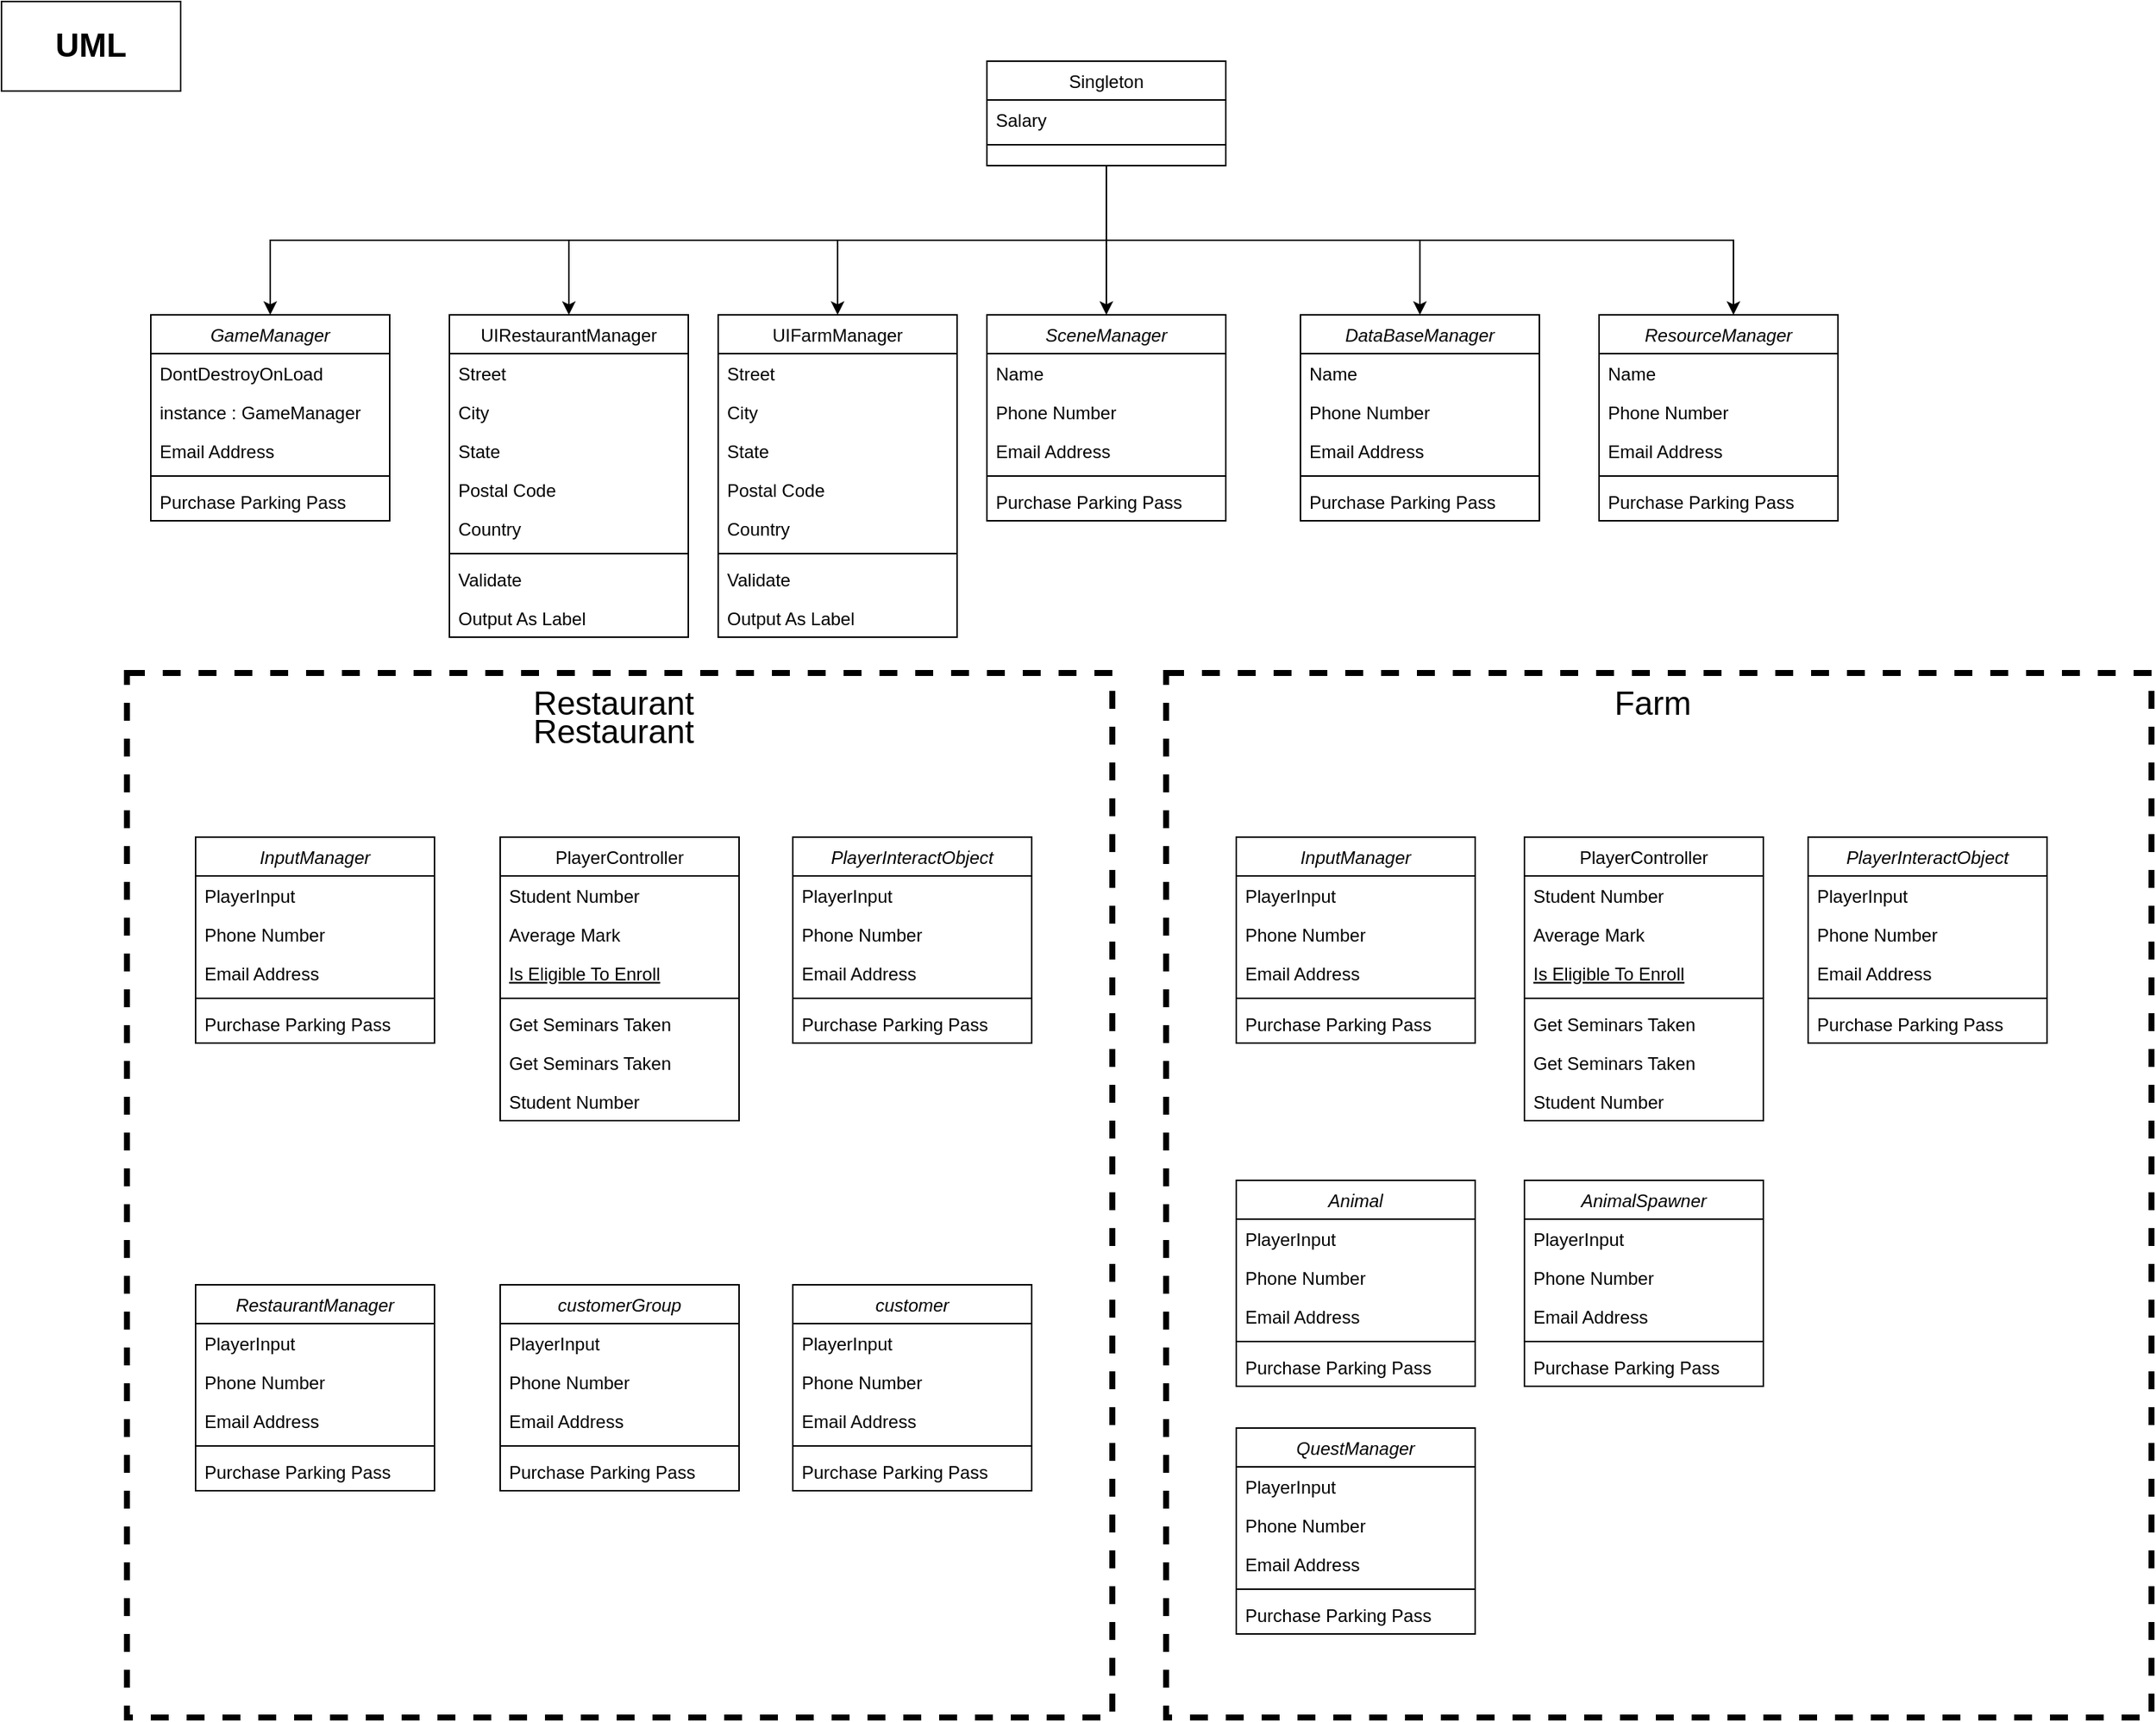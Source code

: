 <mxfile version="20.8.20" type="device"><diagram id="C5RBs43oDa-KdzZeNtuy" name="Page-1"><mxGraphModel dx="1475" dy="1717" grid="1" gridSize="10" guides="1" tooltips="1" connect="1" arrows="1" fold="1" page="1" pageScale="1" pageWidth="827" pageHeight="1169" math="0" shadow="0"><root><mxCell id="WIyWlLk6GJQsqaUBKTNV-0"/><mxCell id="WIyWlLk6GJQsqaUBKTNV-1" parent="WIyWlLk6GJQsqaUBKTNV-0"/><mxCell id="SnCFia6IntzCa5V1zGPQ-67" value="" style="rounded=0;whiteSpace=wrap;html=1;fontSize=22;fillColor=none;dashed=1;strokeWidth=4;" vertex="1" parent="WIyWlLk6GJQsqaUBKTNV-1"><mxGeometry x="780" y="450" width="660" height="700" as="geometry"/></mxCell><mxCell id="zkfFHV4jXpPFQw0GAbJ--0" value="InputManager" style="swimlane;fontStyle=2;align=center;verticalAlign=top;childLayout=stackLayout;horizontal=1;startSize=26;horizontalStack=0;resizeParent=1;resizeLast=0;collapsible=1;marginBottom=0;rounded=0;shadow=0;strokeWidth=1;" parent="WIyWlLk6GJQsqaUBKTNV-1" vertex="1"><mxGeometry x="130" y="560" width="160" height="138" as="geometry"><mxRectangle x="230" y="140" width="160" height="26" as="alternateBounds"/></mxGeometry></mxCell><mxCell id="zkfFHV4jXpPFQw0GAbJ--1" value="PlayerInput" style="text;align=left;verticalAlign=top;spacingLeft=4;spacingRight=4;overflow=hidden;rotatable=0;points=[[0,0.5],[1,0.5]];portConstraint=eastwest;" parent="zkfFHV4jXpPFQw0GAbJ--0" vertex="1"><mxGeometry y="26" width="160" height="26" as="geometry"/></mxCell><mxCell id="zkfFHV4jXpPFQw0GAbJ--2" value="Phone Number" style="text;align=left;verticalAlign=top;spacingLeft=4;spacingRight=4;overflow=hidden;rotatable=0;points=[[0,0.5],[1,0.5]];portConstraint=eastwest;rounded=0;shadow=0;html=0;" parent="zkfFHV4jXpPFQw0GAbJ--0" vertex="1"><mxGeometry y="52" width="160" height="26" as="geometry"/></mxCell><mxCell id="zkfFHV4jXpPFQw0GAbJ--3" value="Email Address" style="text;align=left;verticalAlign=top;spacingLeft=4;spacingRight=4;overflow=hidden;rotatable=0;points=[[0,0.5],[1,0.5]];portConstraint=eastwest;rounded=0;shadow=0;html=0;" parent="zkfFHV4jXpPFQw0GAbJ--0" vertex="1"><mxGeometry y="78" width="160" height="26" as="geometry"/></mxCell><mxCell id="zkfFHV4jXpPFQw0GAbJ--4" value="" style="line;html=1;strokeWidth=1;align=left;verticalAlign=middle;spacingTop=-1;spacingLeft=3;spacingRight=3;rotatable=0;labelPosition=right;points=[];portConstraint=eastwest;" parent="zkfFHV4jXpPFQw0GAbJ--0" vertex="1"><mxGeometry y="104" width="160" height="8" as="geometry"/></mxCell><mxCell id="zkfFHV4jXpPFQw0GAbJ--5" value="Purchase Parking Pass" style="text;align=left;verticalAlign=top;spacingLeft=4;spacingRight=4;overflow=hidden;rotatable=0;points=[[0,0.5],[1,0.5]];portConstraint=eastwest;" parent="zkfFHV4jXpPFQw0GAbJ--0" vertex="1"><mxGeometry y="112" width="160" height="26" as="geometry"/></mxCell><mxCell id="zkfFHV4jXpPFQw0GAbJ--6" value="PlayerController" style="swimlane;fontStyle=0;align=center;verticalAlign=top;childLayout=stackLayout;horizontal=1;startSize=26;horizontalStack=0;resizeParent=1;resizeLast=0;collapsible=1;marginBottom=0;rounded=0;shadow=0;strokeWidth=1;" parent="WIyWlLk6GJQsqaUBKTNV-1" vertex="1"><mxGeometry x="334" y="560" width="160" height="190" as="geometry"><mxRectangle x="130" y="380" width="160" height="26" as="alternateBounds"/></mxGeometry></mxCell><mxCell id="zkfFHV4jXpPFQw0GAbJ--7" value="Student Number" style="text;align=left;verticalAlign=top;spacingLeft=4;spacingRight=4;overflow=hidden;rotatable=0;points=[[0,0.5],[1,0.5]];portConstraint=eastwest;" parent="zkfFHV4jXpPFQw0GAbJ--6" vertex="1"><mxGeometry y="26" width="160" height="26" as="geometry"/></mxCell><mxCell id="zkfFHV4jXpPFQw0GAbJ--8" value="Average Mark" style="text;align=left;verticalAlign=top;spacingLeft=4;spacingRight=4;overflow=hidden;rotatable=0;points=[[0,0.5],[1,0.5]];portConstraint=eastwest;rounded=0;shadow=0;html=0;" parent="zkfFHV4jXpPFQw0GAbJ--6" vertex="1"><mxGeometry y="52" width="160" height="26" as="geometry"/></mxCell><mxCell id="zkfFHV4jXpPFQw0GAbJ--10" value="Is Eligible To Enroll" style="text;align=left;verticalAlign=top;spacingLeft=4;spacingRight=4;overflow=hidden;rotatable=0;points=[[0,0.5],[1,0.5]];portConstraint=eastwest;fontStyle=4" parent="zkfFHV4jXpPFQw0GAbJ--6" vertex="1"><mxGeometry y="78" width="160" height="26" as="geometry"/></mxCell><mxCell id="zkfFHV4jXpPFQw0GAbJ--9" value="" style="line;html=1;strokeWidth=1;align=left;verticalAlign=middle;spacingTop=-1;spacingLeft=3;spacingRight=3;rotatable=0;labelPosition=right;points=[];portConstraint=eastwest;" parent="zkfFHV4jXpPFQw0GAbJ--6" vertex="1"><mxGeometry y="104" width="160" height="8" as="geometry"/></mxCell><mxCell id="zkfFHV4jXpPFQw0GAbJ--11" value="Get Seminars Taken" style="text;align=left;verticalAlign=top;spacingLeft=4;spacingRight=4;overflow=hidden;rotatable=0;points=[[0,0.5],[1,0.5]];portConstraint=eastwest;" parent="zkfFHV4jXpPFQw0GAbJ--6" vertex="1"><mxGeometry y="112" width="160" height="26" as="geometry"/></mxCell><mxCell id="SnCFia6IntzCa5V1zGPQ-64" value="Get Seminars Taken" style="text;align=left;verticalAlign=top;spacingLeft=4;spacingRight=4;overflow=hidden;rotatable=0;points=[[0,0.5],[1,0.5]];portConstraint=eastwest;" vertex="1" parent="zkfFHV4jXpPFQw0GAbJ--6"><mxGeometry y="138" width="160" height="26" as="geometry"/></mxCell><mxCell id="SnCFia6IntzCa5V1zGPQ-66" value="Student Number" style="text;align=left;verticalAlign=top;spacingLeft=4;spacingRight=4;overflow=hidden;rotatable=0;points=[[0,0.5],[1,0.5]];portConstraint=eastwest;" vertex="1" parent="zkfFHV4jXpPFQw0GAbJ--6"><mxGeometry y="164" width="160" height="26" as="geometry"/></mxCell><mxCell id="SnCFia6IntzCa5V1zGPQ-23" style="edgeStyle=orthogonalEdgeStyle;rounded=0;orthogonalLoop=1;jettySize=auto;html=1;entryX=0.5;entryY=0;entryDx=0;entryDy=0;fontSize=22;" edge="1" parent="WIyWlLk6GJQsqaUBKTNV-1" source="zkfFHV4jXpPFQw0GAbJ--13" target="SnCFia6IntzCa5V1zGPQ-1"><mxGeometry relative="1" as="geometry"><Array as="points"><mxPoint x="740" y="160"/><mxPoint x="180" y="160"/></Array></mxGeometry></mxCell><mxCell id="SnCFia6IntzCa5V1zGPQ-24" style="edgeStyle=orthogonalEdgeStyle;rounded=0;orthogonalLoop=1;jettySize=auto;html=1;entryX=0.5;entryY=0;entryDx=0;entryDy=0;fontSize=22;" edge="1" parent="WIyWlLk6GJQsqaUBKTNV-1" source="zkfFHV4jXpPFQw0GAbJ--13" target="SnCFia6IntzCa5V1zGPQ-7"><mxGeometry relative="1" as="geometry"><Array as="points"><mxPoint x="740" y="160"/><mxPoint x="380" y="160"/></Array></mxGeometry></mxCell><mxCell id="SnCFia6IntzCa5V1zGPQ-25" style="edgeStyle=orthogonalEdgeStyle;rounded=0;orthogonalLoop=1;jettySize=auto;html=1;fontSize=22;entryX=0.5;entryY=0;entryDx=0;entryDy=0;" edge="1" parent="WIyWlLk6GJQsqaUBKTNV-1" source="zkfFHV4jXpPFQw0GAbJ--13" target="SnCFia6IntzCa5V1zGPQ-16"><mxGeometry relative="1" as="geometry"><Array as="points"><mxPoint x="740" y="120"/><mxPoint x="740" y="120"/></Array></mxGeometry></mxCell><mxCell id="SnCFia6IntzCa5V1zGPQ-32" style="edgeStyle=orthogonalEdgeStyle;rounded=0;orthogonalLoop=1;jettySize=auto;html=1;entryX=0.5;entryY=0;entryDx=0;entryDy=0;fontSize=22;" edge="1" parent="WIyWlLk6GJQsqaUBKTNV-1" source="zkfFHV4jXpPFQw0GAbJ--13" target="SnCFia6IntzCa5V1zGPQ-26"><mxGeometry relative="1" as="geometry"><Array as="points"><mxPoint x="740" y="160"/><mxPoint x="950" y="160"/></Array></mxGeometry></mxCell><mxCell id="SnCFia6IntzCa5V1zGPQ-39" style="edgeStyle=orthogonalEdgeStyle;rounded=0;orthogonalLoop=1;jettySize=auto;html=1;fontSize=22;" edge="1" parent="WIyWlLk6GJQsqaUBKTNV-1" source="zkfFHV4jXpPFQw0GAbJ--13" target="SnCFia6IntzCa5V1zGPQ-33"><mxGeometry relative="1" as="geometry"><Array as="points"><mxPoint x="740" y="160"/><mxPoint x="1160" y="160"/></Array></mxGeometry></mxCell><mxCell id="SnCFia6IntzCa5V1zGPQ-55" style="edgeStyle=orthogonalEdgeStyle;rounded=0;orthogonalLoop=1;jettySize=auto;html=1;entryX=0.5;entryY=0;entryDx=0;entryDy=0;fontSize=22;" edge="1" parent="WIyWlLk6GJQsqaUBKTNV-1" source="zkfFHV4jXpPFQw0GAbJ--13" target="SnCFia6IntzCa5V1zGPQ-46"><mxGeometry relative="1" as="geometry"><Array as="points"><mxPoint x="740" y="160"/><mxPoint x="560" y="160"/></Array></mxGeometry></mxCell><mxCell id="zkfFHV4jXpPFQw0GAbJ--13" value="Singleton" style="swimlane;fontStyle=0;align=center;verticalAlign=top;childLayout=stackLayout;horizontal=1;startSize=26;horizontalStack=0;resizeParent=1;resizeLast=0;collapsible=1;marginBottom=0;rounded=0;shadow=0;strokeWidth=1;" parent="WIyWlLk6GJQsqaUBKTNV-1" vertex="1"><mxGeometry x="660" y="40" width="160" height="70" as="geometry"><mxRectangle x="340" y="380" width="170" height="26" as="alternateBounds"/></mxGeometry></mxCell><mxCell id="zkfFHV4jXpPFQw0GAbJ--14" value="Salary" style="text;align=left;verticalAlign=top;spacingLeft=4;spacingRight=4;overflow=hidden;rotatable=0;points=[[0,0.5],[1,0.5]];portConstraint=eastwest;" parent="zkfFHV4jXpPFQw0GAbJ--13" vertex="1"><mxGeometry y="26" width="160" height="26" as="geometry"/></mxCell><mxCell id="zkfFHV4jXpPFQw0GAbJ--15" value="" style="line;html=1;strokeWidth=1;align=left;verticalAlign=middle;spacingTop=-1;spacingLeft=3;spacingRight=3;rotatable=0;labelPosition=right;points=[];portConstraint=eastwest;" parent="zkfFHV4jXpPFQw0GAbJ--13" vertex="1"><mxGeometry y="52" width="160" height="8" as="geometry"/></mxCell><mxCell id="SnCFia6IntzCa5V1zGPQ-0" value="UML" style="rounded=0;whiteSpace=wrap;html=1;fontSize=22;fontStyle=1" vertex="1" parent="WIyWlLk6GJQsqaUBKTNV-1"><mxGeometry width="120" height="60" as="geometry"/></mxCell><mxCell id="SnCFia6IntzCa5V1zGPQ-1" value="GameManager&#10;" style="swimlane;fontStyle=2;align=center;verticalAlign=top;childLayout=stackLayout;horizontal=1;startSize=26;horizontalStack=0;resizeParent=1;resizeLast=0;collapsible=1;marginBottom=0;rounded=0;shadow=0;strokeWidth=1;" vertex="1" parent="WIyWlLk6GJQsqaUBKTNV-1"><mxGeometry x="100" y="210" width="160" height="138" as="geometry"><mxRectangle x="230" y="140" width="160" height="26" as="alternateBounds"/></mxGeometry></mxCell><mxCell id="SnCFia6IntzCa5V1zGPQ-3" value="DontDestroyOnLoad" style="text;align=left;verticalAlign=top;spacingLeft=4;spacingRight=4;overflow=hidden;rotatable=0;points=[[0,0.5],[1,0.5]];portConstraint=eastwest;rounded=0;shadow=0;html=0;" vertex="1" parent="SnCFia6IntzCa5V1zGPQ-1"><mxGeometry y="26" width="160" height="26" as="geometry"/></mxCell><mxCell id="SnCFia6IntzCa5V1zGPQ-2" value="instance : GameManager" style="text;align=left;verticalAlign=top;spacingLeft=4;spacingRight=4;overflow=hidden;rotatable=0;points=[[0,0.5],[1,0.5]];portConstraint=eastwest;" vertex="1" parent="SnCFia6IntzCa5V1zGPQ-1"><mxGeometry y="52" width="160" height="26" as="geometry"/></mxCell><mxCell id="SnCFia6IntzCa5V1zGPQ-4" value="Email Address" style="text;align=left;verticalAlign=top;spacingLeft=4;spacingRight=4;overflow=hidden;rotatable=0;points=[[0,0.5],[1,0.5]];portConstraint=eastwest;rounded=0;shadow=0;html=0;" vertex="1" parent="SnCFia6IntzCa5V1zGPQ-1"><mxGeometry y="78" width="160" height="26" as="geometry"/></mxCell><mxCell id="SnCFia6IntzCa5V1zGPQ-5" value="" style="line;html=1;strokeWidth=1;align=left;verticalAlign=middle;spacingTop=-1;spacingLeft=3;spacingRight=3;rotatable=0;labelPosition=right;points=[];portConstraint=eastwest;" vertex="1" parent="SnCFia6IntzCa5V1zGPQ-1"><mxGeometry y="104" width="160" height="8" as="geometry"/></mxCell><mxCell id="SnCFia6IntzCa5V1zGPQ-6" value="Purchase Parking Pass" style="text;align=left;verticalAlign=top;spacingLeft=4;spacingRight=4;overflow=hidden;rotatable=0;points=[[0,0.5],[1,0.5]];portConstraint=eastwest;" vertex="1" parent="SnCFia6IntzCa5V1zGPQ-1"><mxGeometry y="112" width="160" height="26" as="geometry"/></mxCell><mxCell id="SnCFia6IntzCa5V1zGPQ-7" value="UIRestaurantManager&#10;" style="swimlane;fontStyle=0;align=center;verticalAlign=top;childLayout=stackLayout;horizontal=1;startSize=26;horizontalStack=0;resizeParent=1;resizeLast=0;collapsible=1;marginBottom=0;rounded=0;shadow=0;strokeWidth=1;" vertex="1" parent="WIyWlLk6GJQsqaUBKTNV-1"><mxGeometry x="300" y="210" width="160" height="216" as="geometry"><mxRectangle x="550" y="140" width="160" height="26" as="alternateBounds"/></mxGeometry></mxCell><mxCell id="SnCFia6IntzCa5V1zGPQ-8" value="Street" style="text;align=left;verticalAlign=top;spacingLeft=4;spacingRight=4;overflow=hidden;rotatable=0;points=[[0,0.5],[1,0.5]];portConstraint=eastwest;" vertex="1" parent="SnCFia6IntzCa5V1zGPQ-7"><mxGeometry y="26" width="160" height="26" as="geometry"/></mxCell><mxCell id="SnCFia6IntzCa5V1zGPQ-9" value="City" style="text;align=left;verticalAlign=top;spacingLeft=4;spacingRight=4;overflow=hidden;rotatable=0;points=[[0,0.5],[1,0.5]];portConstraint=eastwest;rounded=0;shadow=0;html=0;" vertex="1" parent="SnCFia6IntzCa5V1zGPQ-7"><mxGeometry y="52" width="160" height="26" as="geometry"/></mxCell><mxCell id="SnCFia6IntzCa5V1zGPQ-10" value="State" style="text;align=left;verticalAlign=top;spacingLeft=4;spacingRight=4;overflow=hidden;rotatable=0;points=[[0,0.5],[1,0.5]];portConstraint=eastwest;rounded=0;shadow=0;html=0;" vertex="1" parent="SnCFia6IntzCa5V1zGPQ-7"><mxGeometry y="78" width="160" height="26" as="geometry"/></mxCell><mxCell id="SnCFia6IntzCa5V1zGPQ-11" value="Postal Code" style="text;align=left;verticalAlign=top;spacingLeft=4;spacingRight=4;overflow=hidden;rotatable=0;points=[[0,0.5],[1,0.5]];portConstraint=eastwest;rounded=0;shadow=0;html=0;" vertex="1" parent="SnCFia6IntzCa5V1zGPQ-7"><mxGeometry y="104" width="160" height="26" as="geometry"/></mxCell><mxCell id="SnCFia6IntzCa5V1zGPQ-12" value="Country" style="text;align=left;verticalAlign=top;spacingLeft=4;spacingRight=4;overflow=hidden;rotatable=0;points=[[0,0.5],[1,0.5]];portConstraint=eastwest;rounded=0;shadow=0;html=0;" vertex="1" parent="SnCFia6IntzCa5V1zGPQ-7"><mxGeometry y="130" width="160" height="26" as="geometry"/></mxCell><mxCell id="SnCFia6IntzCa5V1zGPQ-13" value="" style="line;html=1;strokeWidth=1;align=left;verticalAlign=middle;spacingTop=-1;spacingLeft=3;spacingRight=3;rotatable=0;labelPosition=right;points=[];portConstraint=eastwest;" vertex="1" parent="SnCFia6IntzCa5V1zGPQ-7"><mxGeometry y="156" width="160" height="8" as="geometry"/></mxCell><mxCell id="SnCFia6IntzCa5V1zGPQ-14" value="Validate" style="text;align=left;verticalAlign=top;spacingLeft=4;spacingRight=4;overflow=hidden;rotatable=0;points=[[0,0.5],[1,0.5]];portConstraint=eastwest;" vertex="1" parent="SnCFia6IntzCa5V1zGPQ-7"><mxGeometry y="164" width="160" height="26" as="geometry"/></mxCell><mxCell id="SnCFia6IntzCa5V1zGPQ-15" value="Output As Label" style="text;align=left;verticalAlign=top;spacingLeft=4;spacingRight=4;overflow=hidden;rotatable=0;points=[[0,0.5],[1,0.5]];portConstraint=eastwest;" vertex="1" parent="SnCFia6IntzCa5V1zGPQ-7"><mxGeometry y="190" width="160" height="26" as="geometry"/></mxCell><mxCell id="SnCFia6IntzCa5V1zGPQ-16" value="SceneManager" style="swimlane;fontStyle=2;align=center;verticalAlign=top;childLayout=stackLayout;horizontal=1;startSize=26;horizontalStack=0;resizeParent=1;resizeLast=0;collapsible=1;marginBottom=0;rounded=0;shadow=0;strokeWidth=1;" vertex="1" parent="WIyWlLk6GJQsqaUBKTNV-1"><mxGeometry x="660" y="210" width="160" height="138" as="geometry"><mxRectangle x="230" y="140" width="160" height="26" as="alternateBounds"/></mxGeometry></mxCell><mxCell id="SnCFia6IntzCa5V1zGPQ-17" value="Name" style="text;align=left;verticalAlign=top;spacingLeft=4;spacingRight=4;overflow=hidden;rotatable=0;points=[[0,0.5],[1,0.5]];portConstraint=eastwest;" vertex="1" parent="SnCFia6IntzCa5V1zGPQ-16"><mxGeometry y="26" width="160" height="26" as="geometry"/></mxCell><mxCell id="SnCFia6IntzCa5V1zGPQ-18" value="Phone Number" style="text;align=left;verticalAlign=top;spacingLeft=4;spacingRight=4;overflow=hidden;rotatable=0;points=[[0,0.5],[1,0.5]];portConstraint=eastwest;rounded=0;shadow=0;html=0;" vertex="1" parent="SnCFia6IntzCa5V1zGPQ-16"><mxGeometry y="52" width="160" height="26" as="geometry"/></mxCell><mxCell id="SnCFia6IntzCa5V1zGPQ-19" value="Email Address" style="text;align=left;verticalAlign=top;spacingLeft=4;spacingRight=4;overflow=hidden;rotatable=0;points=[[0,0.5],[1,0.5]];portConstraint=eastwest;rounded=0;shadow=0;html=0;" vertex="1" parent="SnCFia6IntzCa5V1zGPQ-16"><mxGeometry y="78" width="160" height="26" as="geometry"/></mxCell><mxCell id="SnCFia6IntzCa5V1zGPQ-20" value="" style="line;html=1;strokeWidth=1;align=left;verticalAlign=middle;spacingTop=-1;spacingLeft=3;spacingRight=3;rotatable=0;labelPosition=right;points=[];portConstraint=eastwest;" vertex="1" parent="SnCFia6IntzCa5V1zGPQ-16"><mxGeometry y="104" width="160" height="8" as="geometry"/></mxCell><mxCell id="SnCFia6IntzCa5V1zGPQ-21" value="Purchase Parking Pass" style="text;align=left;verticalAlign=top;spacingLeft=4;spacingRight=4;overflow=hidden;rotatable=0;points=[[0,0.5],[1,0.5]];portConstraint=eastwest;" vertex="1" parent="SnCFia6IntzCa5V1zGPQ-16"><mxGeometry y="112" width="160" height="26" as="geometry"/></mxCell><mxCell id="SnCFia6IntzCa5V1zGPQ-26" value="DataBaseManager" style="swimlane;fontStyle=2;align=center;verticalAlign=top;childLayout=stackLayout;horizontal=1;startSize=26;horizontalStack=0;resizeParent=1;resizeLast=0;collapsible=1;marginBottom=0;rounded=0;shadow=0;strokeWidth=1;" vertex="1" parent="WIyWlLk6GJQsqaUBKTNV-1"><mxGeometry x="870" y="210" width="160" height="138" as="geometry"><mxRectangle x="230" y="140" width="160" height="26" as="alternateBounds"/></mxGeometry></mxCell><mxCell id="SnCFia6IntzCa5V1zGPQ-27" value="Name" style="text;align=left;verticalAlign=top;spacingLeft=4;spacingRight=4;overflow=hidden;rotatable=0;points=[[0,0.5],[1,0.5]];portConstraint=eastwest;" vertex="1" parent="SnCFia6IntzCa5V1zGPQ-26"><mxGeometry y="26" width="160" height="26" as="geometry"/></mxCell><mxCell id="SnCFia6IntzCa5V1zGPQ-28" value="Phone Number" style="text;align=left;verticalAlign=top;spacingLeft=4;spacingRight=4;overflow=hidden;rotatable=0;points=[[0,0.5],[1,0.5]];portConstraint=eastwest;rounded=0;shadow=0;html=0;" vertex="1" parent="SnCFia6IntzCa5V1zGPQ-26"><mxGeometry y="52" width="160" height="26" as="geometry"/></mxCell><mxCell id="SnCFia6IntzCa5V1zGPQ-29" value="Email Address" style="text;align=left;verticalAlign=top;spacingLeft=4;spacingRight=4;overflow=hidden;rotatable=0;points=[[0,0.5],[1,0.5]];portConstraint=eastwest;rounded=0;shadow=0;html=0;" vertex="1" parent="SnCFia6IntzCa5V1zGPQ-26"><mxGeometry y="78" width="160" height="26" as="geometry"/></mxCell><mxCell id="SnCFia6IntzCa5V1zGPQ-30" value="" style="line;html=1;strokeWidth=1;align=left;verticalAlign=middle;spacingTop=-1;spacingLeft=3;spacingRight=3;rotatable=0;labelPosition=right;points=[];portConstraint=eastwest;" vertex="1" parent="SnCFia6IntzCa5V1zGPQ-26"><mxGeometry y="104" width="160" height="8" as="geometry"/></mxCell><mxCell id="SnCFia6IntzCa5V1zGPQ-31" value="Purchase Parking Pass" style="text;align=left;verticalAlign=top;spacingLeft=4;spacingRight=4;overflow=hidden;rotatable=0;points=[[0,0.5],[1,0.5]];portConstraint=eastwest;" vertex="1" parent="SnCFia6IntzCa5V1zGPQ-26"><mxGeometry y="112" width="160" height="26" as="geometry"/></mxCell><mxCell id="SnCFia6IntzCa5V1zGPQ-33" value="ResourceManager" style="swimlane;fontStyle=2;align=center;verticalAlign=top;childLayout=stackLayout;horizontal=1;startSize=26;horizontalStack=0;resizeParent=1;resizeLast=0;collapsible=1;marginBottom=0;rounded=0;shadow=0;strokeWidth=1;" vertex="1" parent="WIyWlLk6GJQsqaUBKTNV-1"><mxGeometry x="1070" y="210" width="160" height="138" as="geometry"><mxRectangle x="230" y="140" width="160" height="26" as="alternateBounds"/></mxGeometry></mxCell><mxCell id="SnCFia6IntzCa5V1zGPQ-34" value="Name" style="text;align=left;verticalAlign=top;spacingLeft=4;spacingRight=4;overflow=hidden;rotatable=0;points=[[0,0.5],[1,0.5]];portConstraint=eastwest;" vertex="1" parent="SnCFia6IntzCa5V1zGPQ-33"><mxGeometry y="26" width="160" height="26" as="geometry"/></mxCell><mxCell id="SnCFia6IntzCa5V1zGPQ-35" value="Phone Number" style="text;align=left;verticalAlign=top;spacingLeft=4;spacingRight=4;overflow=hidden;rotatable=0;points=[[0,0.5],[1,0.5]];portConstraint=eastwest;rounded=0;shadow=0;html=0;" vertex="1" parent="SnCFia6IntzCa5V1zGPQ-33"><mxGeometry y="52" width="160" height="26" as="geometry"/></mxCell><mxCell id="SnCFia6IntzCa5V1zGPQ-36" value="Email Address" style="text;align=left;verticalAlign=top;spacingLeft=4;spacingRight=4;overflow=hidden;rotatable=0;points=[[0,0.5],[1,0.5]];portConstraint=eastwest;rounded=0;shadow=0;html=0;" vertex="1" parent="SnCFia6IntzCa5V1zGPQ-33"><mxGeometry y="78" width="160" height="26" as="geometry"/></mxCell><mxCell id="SnCFia6IntzCa5V1zGPQ-37" value="" style="line;html=1;strokeWidth=1;align=left;verticalAlign=middle;spacingTop=-1;spacingLeft=3;spacingRight=3;rotatable=0;labelPosition=right;points=[];portConstraint=eastwest;" vertex="1" parent="SnCFia6IntzCa5V1zGPQ-33"><mxGeometry y="104" width="160" height="8" as="geometry"/></mxCell><mxCell id="SnCFia6IntzCa5V1zGPQ-38" value="Purchase Parking Pass" style="text;align=left;verticalAlign=top;spacingLeft=4;spacingRight=4;overflow=hidden;rotatable=0;points=[[0,0.5],[1,0.5]];portConstraint=eastwest;" vertex="1" parent="SnCFia6IntzCa5V1zGPQ-33"><mxGeometry y="112" width="160" height="26" as="geometry"/></mxCell><mxCell id="SnCFia6IntzCa5V1zGPQ-40" value="InputManager" style="swimlane;fontStyle=2;align=center;verticalAlign=top;childLayout=stackLayout;horizontal=1;startSize=26;horizontalStack=0;resizeParent=1;resizeLast=0;collapsible=1;marginBottom=0;rounded=0;shadow=0;strokeWidth=1;" vertex="1" parent="WIyWlLk6GJQsqaUBKTNV-1"><mxGeometry x="827" y="560" width="160" height="138" as="geometry"><mxRectangle x="230" y="140" width="160" height="26" as="alternateBounds"/></mxGeometry></mxCell><mxCell id="SnCFia6IntzCa5V1zGPQ-41" value="PlayerInput" style="text;align=left;verticalAlign=top;spacingLeft=4;spacingRight=4;overflow=hidden;rotatable=0;points=[[0,0.5],[1,0.5]];portConstraint=eastwest;" vertex="1" parent="SnCFia6IntzCa5V1zGPQ-40"><mxGeometry y="26" width="160" height="26" as="geometry"/></mxCell><mxCell id="SnCFia6IntzCa5V1zGPQ-42" value="Phone Number" style="text;align=left;verticalAlign=top;spacingLeft=4;spacingRight=4;overflow=hidden;rotatable=0;points=[[0,0.5],[1,0.5]];portConstraint=eastwest;rounded=0;shadow=0;html=0;" vertex="1" parent="SnCFia6IntzCa5V1zGPQ-40"><mxGeometry y="52" width="160" height="26" as="geometry"/></mxCell><mxCell id="SnCFia6IntzCa5V1zGPQ-43" value="Email Address" style="text;align=left;verticalAlign=top;spacingLeft=4;spacingRight=4;overflow=hidden;rotatable=0;points=[[0,0.5],[1,0.5]];portConstraint=eastwest;rounded=0;shadow=0;html=0;" vertex="1" parent="SnCFia6IntzCa5V1zGPQ-40"><mxGeometry y="78" width="160" height="26" as="geometry"/></mxCell><mxCell id="SnCFia6IntzCa5V1zGPQ-44" value="" style="line;html=1;strokeWidth=1;align=left;verticalAlign=middle;spacingTop=-1;spacingLeft=3;spacingRight=3;rotatable=0;labelPosition=right;points=[];portConstraint=eastwest;" vertex="1" parent="SnCFia6IntzCa5V1zGPQ-40"><mxGeometry y="104" width="160" height="8" as="geometry"/></mxCell><mxCell id="SnCFia6IntzCa5V1zGPQ-45" value="Purchase Parking Pass" style="text;align=left;verticalAlign=top;spacingLeft=4;spacingRight=4;overflow=hidden;rotatable=0;points=[[0,0.5],[1,0.5]];portConstraint=eastwest;" vertex="1" parent="SnCFia6IntzCa5V1zGPQ-40"><mxGeometry y="112" width="160" height="26" as="geometry"/></mxCell><mxCell id="SnCFia6IntzCa5V1zGPQ-46" value="UIFarmManager&#10;" style="swimlane;fontStyle=0;align=center;verticalAlign=top;childLayout=stackLayout;horizontal=1;startSize=26;horizontalStack=0;resizeParent=1;resizeLast=0;collapsible=1;marginBottom=0;rounded=0;shadow=0;strokeWidth=1;" vertex="1" parent="WIyWlLk6GJQsqaUBKTNV-1"><mxGeometry x="480" y="210" width="160" height="216" as="geometry"><mxRectangle x="550" y="140" width="160" height="26" as="alternateBounds"/></mxGeometry></mxCell><mxCell id="SnCFia6IntzCa5V1zGPQ-47" value="Street" style="text;align=left;verticalAlign=top;spacingLeft=4;spacingRight=4;overflow=hidden;rotatable=0;points=[[0,0.5],[1,0.5]];portConstraint=eastwest;" vertex="1" parent="SnCFia6IntzCa5V1zGPQ-46"><mxGeometry y="26" width="160" height="26" as="geometry"/></mxCell><mxCell id="SnCFia6IntzCa5V1zGPQ-48" value="City" style="text;align=left;verticalAlign=top;spacingLeft=4;spacingRight=4;overflow=hidden;rotatable=0;points=[[0,0.5],[1,0.5]];portConstraint=eastwest;rounded=0;shadow=0;html=0;" vertex="1" parent="SnCFia6IntzCa5V1zGPQ-46"><mxGeometry y="52" width="160" height="26" as="geometry"/></mxCell><mxCell id="SnCFia6IntzCa5V1zGPQ-49" value="State" style="text;align=left;verticalAlign=top;spacingLeft=4;spacingRight=4;overflow=hidden;rotatable=0;points=[[0,0.5],[1,0.5]];portConstraint=eastwest;rounded=0;shadow=0;html=0;" vertex="1" parent="SnCFia6IntzCa5V1zGPQ-46"><mxGeometry y="78" width="160" height="26" as="geometry"/></mxCell><mxCell id="SnCFia6IntzCa5V1zGPQ-50" value="Postal Code" style="text;align=left;verticalAlign=top;spacingLeft=4;spacingRight=4;overflow=hidden;rotatable=0;points=[[0,0.5],[1,0.5]];portConstraint=eastwest;rounded=0;shadow=0;html=0;" vertex="1" parent="SnCFia6IntzCa5V1zGPQ-46"><mxGeometry y="104" width="160" height="26" as="geometry"/></mxCell><mxCell id="SnCFia6IntzCa5V1zGPQ-51" value="Country" style="text;align=left;verticalAlign=top;spacingLeft=4;spacingRight=4;overflow=hidden;rotatable=0;points=[[0,0.5],[1,0.5]];portConstraint=eastwest;rounded=0;shadow=0;html=0;" vertex="1" parent="SnCFia6IntzCa5V1zGPQ-46"><mxGeometry y="130" width="160" height="26" as="geometry"/></mxCell><mxCell id="SnCFia6IntzCa5V1zGPQ-52" value="" style="line;html=1;strokeWidth=1;align=left;verticalAlign=middle;spacingTop=-1;spacingLeft=3;spacingRight=3;rotatable=0;labelPosition=right;points=[];portConstraint=eastwest;" vertex="1" parent="SnCFia6IntzCa5V1zGPQ-46"><mxGeometry y="156" width="160" height="8" as="geometry"/></mxCell><mxCell id="SnCFia6IntzCa5V1zGPQ-53" value="Validate" style="text;align=left;verticalAlign=top;spacingLeft=4;spacingRight=4;overflow=hidden;rotatable=0;points=[[0,0.5],[1,0.5]];portConstraint=eastwest;" vertex="1" parent="SnCFia6IntzCa5V1zGPQ-46"><mxGeometry y="164" width="160" height="26" as="geometry"/></mxCell><mxCell id="SnCFia6IntzCa5V1zGPQ-54" value="Output As Label" style="text;align=left;verticalAlign=top;spacingLeft=4;spacingRight=4;overflow=hidden;rotatable=0;points=[[0,0.5],[1,0.5]];portConstraint=eastwest;" vertex="1" parent="SnCFia6IntzCa5V1zGPQ-46"><mxGeometry y="190" width="160" height="26" as="geometry"/></mxCell><mxCell id="SnCFia6IntzCa5V1zGPQ-57" value="Restaurant" style="text;html=1;strokeColor=none;fillColor=none;align=center;verticalAlign=middle;whiteSpace=wrap;rounded=0;fontSize=22;" vertex="1" parent="WIyWlLk6GJQsqaUBKTNV-1"><mxGeometry x="275" y="469" width="270" height="41" as="geometry"/></mxCell><mxCell id="SnCFia6IntzCa5V1zGPQ-58" value="PlayerInteractObject" style="swimlane;fontStyle=2;align=center;verticalAlign=top;childLayout=stackLayout;horizontal=1;startSize=26;horizontalStack=0;resizeParent=1;resizeLast=0;collapsible=1;marginBottom=0;rounded=0;shadow=0;strokeWidth=1;" vertex="1" parent="WIyWlLk6GJQsqaUBKTNV-1"><mxGeometry x="530" y="560" width="160" height="138" as="geometry"><mxRectangle x="230" y="140" width="160" height="26" as="alternateBounds"/></mxGeometry></mxCell><mxCell id="SnCFia6IntzCa5V1zGPQ-59" value="PlayerInput" style="text;align=left;verticalAlign=top;spacingLeft=4;spacingRight=4;overflow=hidden;rotatable=0;points=[[0,0.5],[1,0.5]];portConstraint=eastwest;" vertex="1" parent="SnCFia6IntzCa5V1zGPQ-58"><mxGeometry y="26" width="160" height="26" as="geometry"/></mxCell><mxCell id="SnCFia6IntzCa5V1zGPQ-60" value="Phone Number" style="text;align=left;verticalAlign=top;spacingLeft=4;spacingRight=4;overflow=hidden;rotatable=0;points=[[0,0.5],[1,0.5]];portConstraint=eastwest;rounded=0;shadow=0;html=0;" vertex="1" parent="SnCFia6IntzCa5V1zGPQ-58"><mxGeometry y="52" width="160" height="26" as="geometry"/></mxCell><mxCell id="SnCFia6IntzCa5V1zGPQ-61" value="Email Address" style="text;align=left;verticalAlign=top;spacingLeft=4;spacingRight=4;overflow=hidden;rotatable=0;points=[[0,0.5],[1,0.5]];portConstraint=eastwest;rounded=0;shadow=0;html=0;" vertex="1" parent="SnCFia6IntzCa5V1zGPQ-58"><mxGeometry y="78" width="160" height="26" as="geometry"/></mxCell><mxCell id="SnCFia6IntzCa5V1zGPQ-62" value="" style="line;html=1;strokeWidth=1;align=left;verticalAlign=middle;spacingTop=-1;spacingLeft=3;spacingRight=3;rotatable=0;labelPosition=right;points=[];portConstraint=eastwest;" vertex="1" parent="SnCFia6IntzCa5V1zGPQ-58"><mxGeometry y="104" width="160" height="8" as="geometry"/></mxCell><mxCell id="SnCFia6IntzCa5V1zGPQ-63" value="Purchase Parking Pass" style="text;align=left;verticalAlign=top;spacingLeft=4;spacingRight=4;overflow=hidden;rotatable=0;points=[[0,0.5],[1,0.5]];portConstraint=eastwest;" vertex="1" parent="SnCFia6IntzCa5V1zGPQ-58"><mxGeometry y="112" width="160" height="26" as="geometry"/></mxCell><mxCell id="SnCFia6IntzCa5V1zGPQ-68" value="Farm" style="text;html=1;strokeColor=none;fillColor=none;align=center;verticalAlign=middle;whiteSpace=wrap;rounded=0;fontSize=22;" vertex="1" parent="WIyWlLk6GJQsqaUBKTNV-1"><mxGeometry x="971" y="450" width="270" height="41" as="geometry"/></mxCell><mxCell id="SnCFia6IntzCa5V1zGPQ-69" value="PlayerController" style="swimlane;fontStyle=0;align=center;verticalAlign=top;childLayout=stackLayout;horizontal=1;startSize=26;horizontalStack=0;resizeParent=1;resizeLast=0;collapsible=1;marginBottom=0;rounded=0;shadow=0;strokeWidth=1;" vertex="1" parent="WIyWlLk6GJQsqaUBKTNV-1"><mxGeometry x="1020" y="560" width="160" height="190" as="geometry"><mxRectangle x="130" y="380" width="160" height="26" as="alternateBounds"/></mxGeometry></mxCell><mxCell id="SnCFia6IntzCa5V1zGPQ-70" value="Student Number" style="text;align=left;verticalAlign=top;spacingLeft=4;spacingRight=4;overflow=hidden;rotatable=0;points=[[0,0.5],[1,0.5]];portConstraint=eastwest;" vertex="1" parent="SnCFia6IntzCa5V1zGPQ-69"><mxGeometry y="26" width="160" height="26" as="geometry"/></mxCell><mxCell id="SnCFia6IntzCa5V1zGPQ-71" value="Average Mark" style="text;align=left;verticalAlign=top;spacingLeft=4;spacingRight=4;overflow=hidden;rotatable=0;points=[[0,0.5],[1,0.5]];portConstraint=eastwest;rounded=0;shadow=0;html=0;" vertex="1" parent="SnCFia6IntzCa5V1zGPQ-69"><mxGeometry y="52" width="160" height="26" as="geometry"/></mxCell><mxCell id="SnCFia6IntzCa5V1zGPQ-72" value="Is Eligible To Enroll" style="text;align=left;verticalAlign=top;spacingLeft=4;spacingRight=4;overflow=hidden;rotatable=0;points=[[0,0.5],[1,0.5]];portConstraint=eastwest;fontStyle=4" vertex="1" parent="SnCFia6IntzCa5V1zGPQ-69"><mxGeometry y="78" width="160" height="26" as="geometry"/></mxCell><mxCell id="SnCFia6IntzCa5V1zGPQ-73" value="" style="line;html=1;strokeWidth=1;align=left;verticalAlign=middle;spacingTop=-1;spacingLeft=3;spacingRight=3;rotatable=0;labelPosition=right;points=[];portConstraint=eastwest;" vertex="1" parent="SnCFia6IntzCa5V1zGPQ-69"><mxGeometry y="104" width="160" height="8" as="geometry"/></mxCell><mxCell id="SnCFia6IntzCa5V1zGPQ-74" value="Get Seminars Taken" style="text;align=left;verticalAlign=top;spacingLeft=4;spacingRight=4;overflow=hidden;rotatable=0;points=[[0,0.5],[1,0.5]];portConstraint=eastwest;" vertex="1" parent="SnCFia6IntzCa5V1zGPQ-69"><mxGeometry y="112" width="160" height="26" as="geometry"/></mxCell><mxCell id="SnCFia6IntzCa5V1zGPQ-75" value="Get Seminars Taken" style="text;align=left;verticalAlign=top;spacingLeft=4;spacingRight=4;overflow=hidden;rotatable=0;points=[[0,0.5],[1,0.5]];portConstraint=eastwest;" vertex="1" parent="SnCFia6IntzCa5V1zGPQ-69"><mxGeometry y="138" width="160" height="26" as="geometry"/></mxCell><mxCell id="SnCFia6IntzCa5V1zGPQ-76" value="Student Number" style="text;align=left;verticalAlign=top;spacingLeft=4;spacingRight=4;overflow=hidden;rotatable=0;points=[[0,0.5],[1,0.5]];portConstraint=eastwest;" vertex="1" parent="SnCFia6IntzCa5V1zGPQ-69"><mxGeometry y="164" width="160" height="26" as="geometry"/></mxCell><mxCell id="SnCFia6IntzCa5V1zGPQ-77" value="Animal" style="swimlane;fontStyle=2;align=center;verticalAlign=top;childLayout=stackLayout;horizontal=1;startSize=26;horizontalStack=0;resizeParent=1;resizeLast=0;collapsible=1;marginBottom=0;rounded=0;shadow=0;strokeWidth=1;" vertex="1" parent="WIyWlLk6GJQsqaUBKTNV-1"><mxGeometry x="827" y="790" width="160" height="138" as="geometry"><mxRectangle x="230" y="140" width="160" height="26" as="alternateBounds"/></mxGeometry></mxCell><mxCell id="SnCFia6IntzCa5V1zGPQ-78" value="PlayerInput" style="text;align=left;verticalAlign=top;spacingLeft=4;spacingRight=4;overflow=hidden;rotatable=0;points=[[0,0.5],[1,0.5]];portConstraint=eastwest;" vertex="1" parent="SnCFia6IntzCa5V1zGPQ-77"><mxGeometry y="26" width="160" height="26" as="geometry"/></mxCell><mxCell id="SnCFia6IntzCa5V1zGPQ-79" value="Phone Number" style="text;align=left;verticalAlign=top;spacingLeft=4;spacingRight=4;overflow=hidden;rotatable=0;points=[[0,0.5],[1,0.5]];portConstraint=eastwest;rounded=0;shadow=0;html=0;" vertex="1" parent="SnCFia6IntzCa5V1zGPQ-77"><mxGeometry y="52" width="160" height="26" as="geometry"/></mxCell><mxCell id="SnCFia6IntzCa5V1zGPQ-80" value="Email Address" style="text;align=left;verticalAlign=top;spacingLeft=4;spacingRight=4;overflow=hidden;rotatable=0;points=[[0,0.5],[1,0.5]];portConstraint=eastwest;rounded=0;shadow=0;html=0;" vertex="1" parent="SnCFia6IntzCa5V1zGPQ-77"><mxGeometry y="78" width="160" height="26" as="geometry"/></mxCell><mxCell id="SnCFia6IntzCa5V1zGPQ-81" value="" style="line;html=1;strokeWidth=1;align=left;verticalAlign=middle;spacingTop=-1;spacingLeft=3;spacingRight=3;rotatable=0;labelPosition=right;points=[];portConstraint=eastwest;" vertex="1" parent="SnCFia6IntzCa5V1zGPQ-77"><mxGeometry y="104" width="160" height="8" as="geometry"/></mxCell><mxCell id="SnCFia6IntzCa5V1zGPQ-82" value="Purchase Parking Pass" style="text;align=left;verticalAlign=top;spacingLeft=4;spacingRight=4;overflow=hidden;rotatable=0;points=[[0,0.5],[1,0.5]];portConstraint=eastwest;" vertex="1" parent="SnCFia6IntzCa5V1zGPQ-77"><mxGeometry y="112" width="160" height="26" as="geometry"/></mxCell><mxCell id="SnCFia6IntzCa5V1zGPQ-83" value="AnimalSpawner" style="swimlane;fontStyle=2;align=center;verticalAlign=top;childLayout=stackLayout;horizontal=1;startSize=26;horizontalStack=0;resizeParent=1;resizeLast=0;collapsible=1;marginBottom=0;rounded=0;shadow=0;strokeWidth=1;" vertex="1" parent="WIyWlLk6GJQsqaUBKTNV-1"><mxGeometry x="1020" y="790" width="160" height="138" as="geometry"><mxRectangle x="230" y="140" width="160" height="26" as="alternateBounds"/></mxGeometry></mxCell><mxCell id="SnCFia6IntzCa5V1zGPQ-84" value="PlayerInput" style="text;align=left;verticalAlign=top;spacingLeft=4;spacingRight=4;overflow=hidden;rotatable=0;points=[[0,0.5],[1,0.5]];portConstraint=eastwest;" vertex="1" parent="SnCFia6IntzCa5V1zGPQ-83"><mxGeometry y="26" width="160" height="26" as="geometry"/></mxCell><mxCell id="SnCFia6IntzCa5V1zGPQ-85" value="Phone Number" style="text;align=left;verticalAlign=top;spacingLeft=4;spacingRight=4;overflow=hidden;rotatable=0;points=[[0,0.5],[1,0.5]];portConstraint=eastwest;rounded=0;shadow=0;html=0;" vertex="1" parent="SnCFia6IntzCa5V1zGPQ-83"><mxGeometry y="52" width="160" height="26" as="geometry"/></mxCell><mxCell id="SnCFia6IntzCa5V1zGPQ-86" value="Email Address" style="text;align=left;verticalAlign=top;spacingLeft=4;spacingRight=4;overflow=hidden;rotatable=0;points=[[0,0.5],[1,0.5]];portConstraint=eastwest;rounded=0;shadow=0;html=0;" vertex="1" parent="SnCFia6IntzCa5V1zGPQ-83"><mxGeometry y="78" width="160" height="26" as="geometry"/></mxCell><mxCell id="SnCFia6IntzCa5V1zGPQ-87" value="" style="line;html=1;strokeWidth=1;align=left;verticalAlign=middle;spacingTop=-1;spacingLeft=3;spacingRight=3;rotatable=0;labelPosition=right;points=[];portConstraint=eastwest;" vertex="1" parent="SnCFia6IntzCa5V1zGPQ-83"><mxGeometry y="104" width="160" height="8" as="geometry"/></mxCell><mxCell id="SnCFia6IntzCa5V1zGPQ-88" value="Purchase Parking Pass" style="text;align=left;verticalAlign=top;spacingLeft=4;spacingRight=4;overflow=hidden;rotatable=0;points=[[0,0.5],[1,0.5]];portConstraint=eastwest;" vertex="1" parent="SnCFia6IntzCa5V1zGPQ-83"><mxGeometry y="112" width="160" height="26" as="geometry"/></mxCell><mxCell id="SnCFia6IntzCa5V1zGPQ-90" value="QuestManager" style="swimlane;fontStyle=2;align=center;verticalAlign=top;childLayout=stackLayout;horizontal=1;startSize=26;horizontalStack=0;resizeParent=1;resizeLast=0;collapsible=1;marginBottom=0;rounded=0;shadow=0;strokeWidth=1;" vertex="1" parent="WIyWlLk6GJQsqaUBKTNV-1"><mxGeometry x="827" y="956" width="160" height="138" as="geometry"><mxRectangle x="230" y="140" width="160" height="26" as="alternateBounds"/></mxGeometry></mxCell><mxCell id="SnCFia6IntzCa5V1zGPQ-91" value="PlayerInput" style="text;align=left;verticalAlign=top;spacingLeft=4;spacingRight=4;overflow=hidden;rotatable=0;points=[[0,0.5],[1,0.5]];portConstraint=eastwest;" vertex="1" parent="SnCFia6IntzCa5V1zGPQ-90"><mxGeometry y="26" width="160" height="26" as="geometry"/></mxCell><mxCell id="SnCFia6IntzCa5V1zGPQ-92" value="Phone Number" style="text;align=left;verticalAlign=top;spacingLeft=4;spacingRight=4;overflow=hidden;rotatable=0;points=[[0,0.5],[1,0.5]];portConstraint=eastwest;rounded=0;shadow=0;html=0;" vertex="1" parent="SnCFia6IntzCa5V1zGPQ-90"><mxGeometry y="52" width="160" height="26" as="geometry"/></mxCell><mxCell id="SnCFia6IntzCa5V1zGPQ-93" value="Email Address" style="text;align=left;verticalAlign=top;spacingLeft=4;spacingRight=4;overflow=hidden;rotatable=0;points=[[0,0.5],[1,0.5]];portConstraint=eastwest;rounded=0;shadow=0;html=0;" vertex="1" parent="SnCFia6IntzCa5V1zGPQ-90"><mxGeometry y="78" width="160" height="26" as="geometry"/></mxCell><mxCell id="SnCFia6IntzCa5V1zGPQ-94" value="" style="line;html=1;strokeWidth=1;align=left;verticalAlign=middle;spacingTop=-1;spacingLeft=3;spacingRight=3;rotatable=0;labelPosition=right;points=[];portConstraint=eastwest;" vertex="1" parent="SnCFia6IntzCa5V1zGPQ-90"><mxGeometry y="104" width="160" height="8" as="geometry"/></mxCell><mxCell id="SnCFia6IntzCa5V1zGPQ-95" value="Purchase Parking Pass" style="text;align=left;verticalAlign=top;spacingLeft=4;spacingRight=4;overflow=hidden;rotatable=0;points=[[0,0.5],[1,0.5]];portConstraint=eastwest;" vertex="1" parent="SnCFia6IntzCa5V1zGPQ-90"><mxGeometry y="112" width="160" height="26" as="geometry"/></mxCell><mxCell id="SnCFia6IntzCa5V1zGPQ-96" value="PlayerInteractObject" style="swimlane;fontStyle=2;align=center;verticalAlign=top;childLayout=stackLayout;horizontal=1;startSize=26;horizontalStack=0;resizeParent=1;resizeLast=0;collapsible=1;marginBottom=0;rounded=0;shadow=0;strokeWidth=1;" vertex="1" parent="WIyWlLk6GJQsqaUBKTNV-1"><mxGeometry x="1210" y="560" width="160" height="138" as="geometry"><mxRectangle x="230" y="140" width="160" height="26" as="alternateBounds"/></mxGeometry></mxCell><mxCell id="SnCFia6IntzCa5V1zGPQ-97" value="PlayerInput" style="text;align=left;verticalAlign=top;spacingLeft=4;spacingRight=4;overflow=hidden;rotatable=0;points=[[0,0.5],[1,0.5]];portConstraint=eastwest;" vertex="1" parent="SnCFia6IntzCa5V1zGPQ-96"><mxGeometry y="26" width="160" height="26" as="geometry"/></mxCell><mxCell id="SnCFia6IntzCa5V1zGPQ-98" value="Phone Number" style="text;align=left;verticalAlign=top;spacingLeft=4;spacingRight=4;overflow=hidden;rotatable=0;points=[[0,0.5],[1,0.5]];portConstraint=eastwest;rounded=0;shadow=0;html=0;" vertex="1" parent="SnCFia6IntzCa5V1zGPQ-96"><mxGeometry y="52" width="160" height="26" as="geometry"/></mxCell><mxCell id="SnCFia6IntzCa5V1zGPQ-99" value="Email Address" style="text;align=left;verticalAlign=top;spacingLeft=4;spacingRight=4;overflow=hidden;rotatable=0;points=[[0,0.5],[1,0.5]];portConstraint=eastwest;rounded=0;shadow=0;html=0;" vertex="1" parent="SnCFia6IntzCa5V1zGPQ-96"><mxGeometry y="78" width="160" height="26" as="geometry"/></mxCell><mxCell id="SnCFia6IntzCa5V1zGPQ-100" value="" style="line;html=1;strokeWidth=1;align=left;verticalAlign=middle;spacingTop=-1;spacingLeft=3;spacingRight=3;rotatable=0;labelPosition=right;points=[];portConstraint=eastwest;" vertex="1" parent="SnCFia6IntzCa5V1zGPQ-96"><mxGeometry y="104" width="160" height="8" as="geometry"/></mxCell><mxCell id="SnCFia6IntzCa5V1zGPQ-101" value="Purchase Parking Pass" style="text;align=left;verticalAlign=top;spacingLeft=4;spacingRight=4;overflow=hidden;rotatable=0;points=[[0,0.5],[1,0.5]];portConstraint=eastwest;" vertex="1" parent="SnCFia6IntzCa5V1zGPQ-96"><mxGeometry y="112" width="160" height="26" as="geometry"/></mxCell><mxCell id="SnCFia6IntzCa5V1zGPQ-102" value="RestaurantManager" style="swimlane;fontStyle=2;align=center;verticalAlign=top;childLayout=stackLayout;horizontal=1;startSize=26;horizontalStack=0;resizeParent=1;resizeLast=0;collapsible=1;marginBottom=0;rounded=0;shadow=0;strokeWidth=1;" vertex="1" parent="WIyWlLk6GJQsqaUBKTNV-1"><mxGeometry x="130" y="860" width="160" height="138" as="geometry"><mxRectangle x="230" y="140" width="160" height="26" as="alternateBounds"/></mxGeometry></mxCell><mxCell id="SnCFia6IntzCa5V1zGPQ-103" value="PlayerInput" style="text;align=left;verticalAlign=top;spacingLeft=4;spacingRight=4;overflow=hidden;rotatable=0;points=[[0,0.5],[1,0.5]];portConstraint=eastwest;" vertex="1" parent="SnCFia6IntzCa5V1zGPQ-102"><mxGeometry y="26" width="160" height="26" as="geometry"/></mxCell><mxCell id="SnCFia6IntzCa5V1zGPQ-104" value="Phone Number" style="text;align=left;verticalAlign=top;spacingLeft=4;spacingRight=4;overflow=hidden;rotatable=0;points=[[0,0.5],[1,0.5]];portConstraint=eastwest;rounded=0;shadow=0;html=0;" vertex="1" parent="SnCFia6IntzCa5V1zGPQ-102"><mxGeometry y="52" width="160" height="26" as="geometry"/></mxCell><mxCell id="SnCFia6IntzCa5V1zGPQ-105" value="Email Address" style="text;align=left;verticalAlign=top;spacingLeft=4;spacingRight=4;overflow=hidden;rotatable=0;points=[[0,0.5],[1,0.5]];portConstraint=eastwest;rounded=0;shadow=0;html=0;" vertex="1" parent="SnCFia6IntzCa5V1zGPQ-102"><mxGeometry y="78" width="160" height="26" as="geometry"/></mxCell><mxCell id="SnCFia6IntzCa5V1zGPQ-106" value="" style="line;html=1;strokeWidth=1;align=left;verticalAlign=middle;spacingTop=-1;spacingLeft=3;spacingRight=3;rotatable=0;labelPosition=right;points=[];portConstraint=eastwest;" vertex="1" parent="SnCFia6IntzCa5V1zGPQ-102"><mxGeometry y="104" width="160" height="8" as="geometry"/></mxCell><mxCell id="SnCFia6IntzCa5V1zGPQ-107" value="Purchase Parking Pass" style="text;align=left;verticalAlign=top;spacingLeft=4;spacingRight=4;overflow=hidden;rotatable=0;points=[[0,0.5],[1,0.5]];portConstraint=eastwest;" vertex="1" parent="SnCFia6IntzCa5V1zGPQ-102"><mxGeometry y="112" width="160" height="26" as="geometry"/></mxCell><mxCell id="SnCFia6IntzCa5V1zGPQ-108" value="customer" style="swimlane;fontStyle=2;align=center;verticalAlign=top;childLayout=stackLayout;horizontal=1;startSize=26;horizontalStack=0;resizeParent=1;resizeLast=0;collapsible=1;marginBottom=0;rounded=0;shadow=0;strokeWidth=1;" vertex="1" parent="WIyWlLk6GJQsqaUBKTNV-1"><mxGeometry x="530" y="860" width="160" height="138" as="geometry"><mxRectangle x="230" y="140" width="160" height="26" as="alternateBounds"/></mxGeometry></mxCell><mxCell id="SnCFia6IntzCa5V1zGPQ-109" value="PlayerInput" style="text;align=left;verticalAlign=top;spacingLeft=4;spacingRight=4;overflow=hidden;rotatable=0;points=[[0,0.5],[1,0.5]];portConstraint=eastwest;" vertex="1" parent="SnCFia6IntzCa5V1zGPQ-108"><mxGeometry y="26" width="160" height="26" as="geometry"/></mxCell><mxCell id="SnCFia6IntzCa5V1zGPQ-110" value="Phone Number" style="text;align=left;verticalAlign=top;spacingLeft=4;spacingRight=4;overflow=hidden;rotatable=0;points=[[0,0.5],[1,0.5]];portConstraint=eastwest;rounded=0;shadow=0;html=0;" vertex="1" parent="SnCFia6IntzCa5V1zGPQ-108"><mxGeometry y="52" width="160" height="26" as="geometry"/></mxCell><mxCell id="SnCFia6IntzCa5V1zGPQ-111" value="Email Address" style="text;align=left;verticalAlign=top;spacingLeft=4;spacingRight=4;overflow=hidden;rotatable=0;points=[[0,0.5],[1,0.5]];portConstraint=eastwest;rounded=0;shadow=0;html=0;" vertex="1" parent="SnCFia6IntzCa5V1zGPQ-108"><mxGeometry y="78" width="160" height="26" as="geometry"/></mxCell><mxCell id="SnCFia6IntzCa5V1zGPQ-112" value="" style="line;html=1;strokeWidth=1;align=left;verticalAlign=middle;spacingTop=-1;spacingLeft=3;spacingRight=3;rotatable=0;labelPosition=right;points=[];portConstraint=eastwest;" vertex="1" parent="SnCFia6IntzCa5V1zGPQ-108"><mxGeometry y="104" width="160" height="8" as="geometry"/></mxCell><mxCell id="SnCFia6IntzCa5V1zGPQ-113" value="Purchase Parking Pass" style="text;align=left;verticalAlign=top;spacingLeft=4;spacingRight=4;overflow=hidden;rotatable=0;points=[[0,0.5],[1,0.5]];portConstraint=eastwest;" vertex="1" parent="SnCFia6IntzCa5V1zGPQ-108"><mxGeometry y="112" width="160" height="26" as="geometry"/></mxCell><mxCell id="SnCFia6IntzCa5V1zGPQ-114" value="customerGroup" style="swimlane;fontStyle=2;align=center;verticalAlign=top;childLayout=stackLayout;horizontal=1;startSize=26;horizontalStack=0;resizeParent=1;resizeLast=0;collapsible=1;marginBottom=0;rounded=0;shadow=0;strokeWidth=1;" vertex="1" parent="WIyWlLk6GJQsqaUBKTNV-1"><mxGeometry x="334" y="860" width="160" height="138" as="geometry"><mxRectangle x="230" y="140" width="160" height="26" as="alternateBounds"/></mxGeometry></mxCell><mxCell id="SnCFia6IntzCa5V1zGPQ-115" value="PlayerInput" style="text;align=left;verticalAlign=top;spacingLeft=4;spacingRight=4;overflow=hidden;rotatable=0;points=[[0,0.5],[1,0.5]];portConstraint=eastwest;" vertex="1" parent="SnCFia6IntzCa5V1zGPQ-114"><mxGeometry y="26" width="160" height="26" as="geometry"/></mxCell><mxCell id="SnCFia6IntzCa5V1zGPQ-116" value="Phone Number" style="text;align=left;verticalAlign=top;spacingLeft=4;spacingRight=4;overflow=hidden;rotatable=0;points=[[0,0.5],[1,0.5]];portConstraint=eastwest;rounded=0;shadow=0;html=0;" vertex="1" parent="SnCFia6IntzCa5V1zGPQ-114"><mxGeometry y="52" width="160" height="26" as="geometry"/></mxCell><mxCell id="SnCFia6IntzCa5V1zGPQ-117" value="Email Address" style="text;align=left;verticalAlign=top;spacingLeft=4;spacingRight=4;overflow=hidden;rotatable=0;points=[[0,0.5],[1,0.5]];portConstraint=eastwest;rounded=0;shadow=0;html=0;" vertex="1" parent="SnCFia6IntzCa5V1zGPQ-114"><mxGeometry y="78" width="160" height="26" as="geometry"/></mxCell><mxCell id="SnCFia6IntzCa5V1zGPQ-118" value="" style="line;html=1;strokeWidth=1;align=left;verticalAlign=middle;spacingTop=-1;spacingLeft=3;spacingRight=3;rotatable=0;labelPosition=right;points=[];portConstraint=eastwest;" vertex="1" parent="SnCFia6IntzCa5V1zGPQ-114"><mxGeometry y="104" width="160" height="8" as="geometry"/></mxCell><mxCell id="SnCFia6IntzCa5V1zGPQ-119" value="Purchase Parking Pass" style="text;align=left;verticalAlign=top;spacingLeft=4;spacingRight=4;overflow=hidden;rotatable=0;points=[[0,0.5],[1,0.5]];portConstraint=eastwest;" vertex="1" parent="SnCFia6IntzCa5V1zGPQ-114"><mxGeometry y="112" width="160" height="26" as="geometry"/></mxCell><mxCell id="SnCFia6IntzCa5V1zGPQ-121" value="Restaurant" style="text;html=1;strokeColor=none;fillColor=none;align=center;verticalAlign=middle;whiteSpace=wrap;rounded=0;fontSize=22;" vertex="1" parent="WIyWlLk6GJQsqaUBKTNV-1"><mxGeometry x="275" y="450" width="270" height="41" as="geometry"/></mxCell><mxCell id="SnCFia6IntzCa5V1zGPQ-122" value="" style="rounded=0;whiteSpace=wrap;html=1;fontSize=22;fillColor=none;dashed=1;strokeWidth=4;" vertex="1" parent="WIyWlLk6GJQsqaUBKTNV-1"><mxGeometry x="84" y="450" width="660" height="700" as="geometry"/></mxCell></root></mxGraphModel></diagram></mxfile>